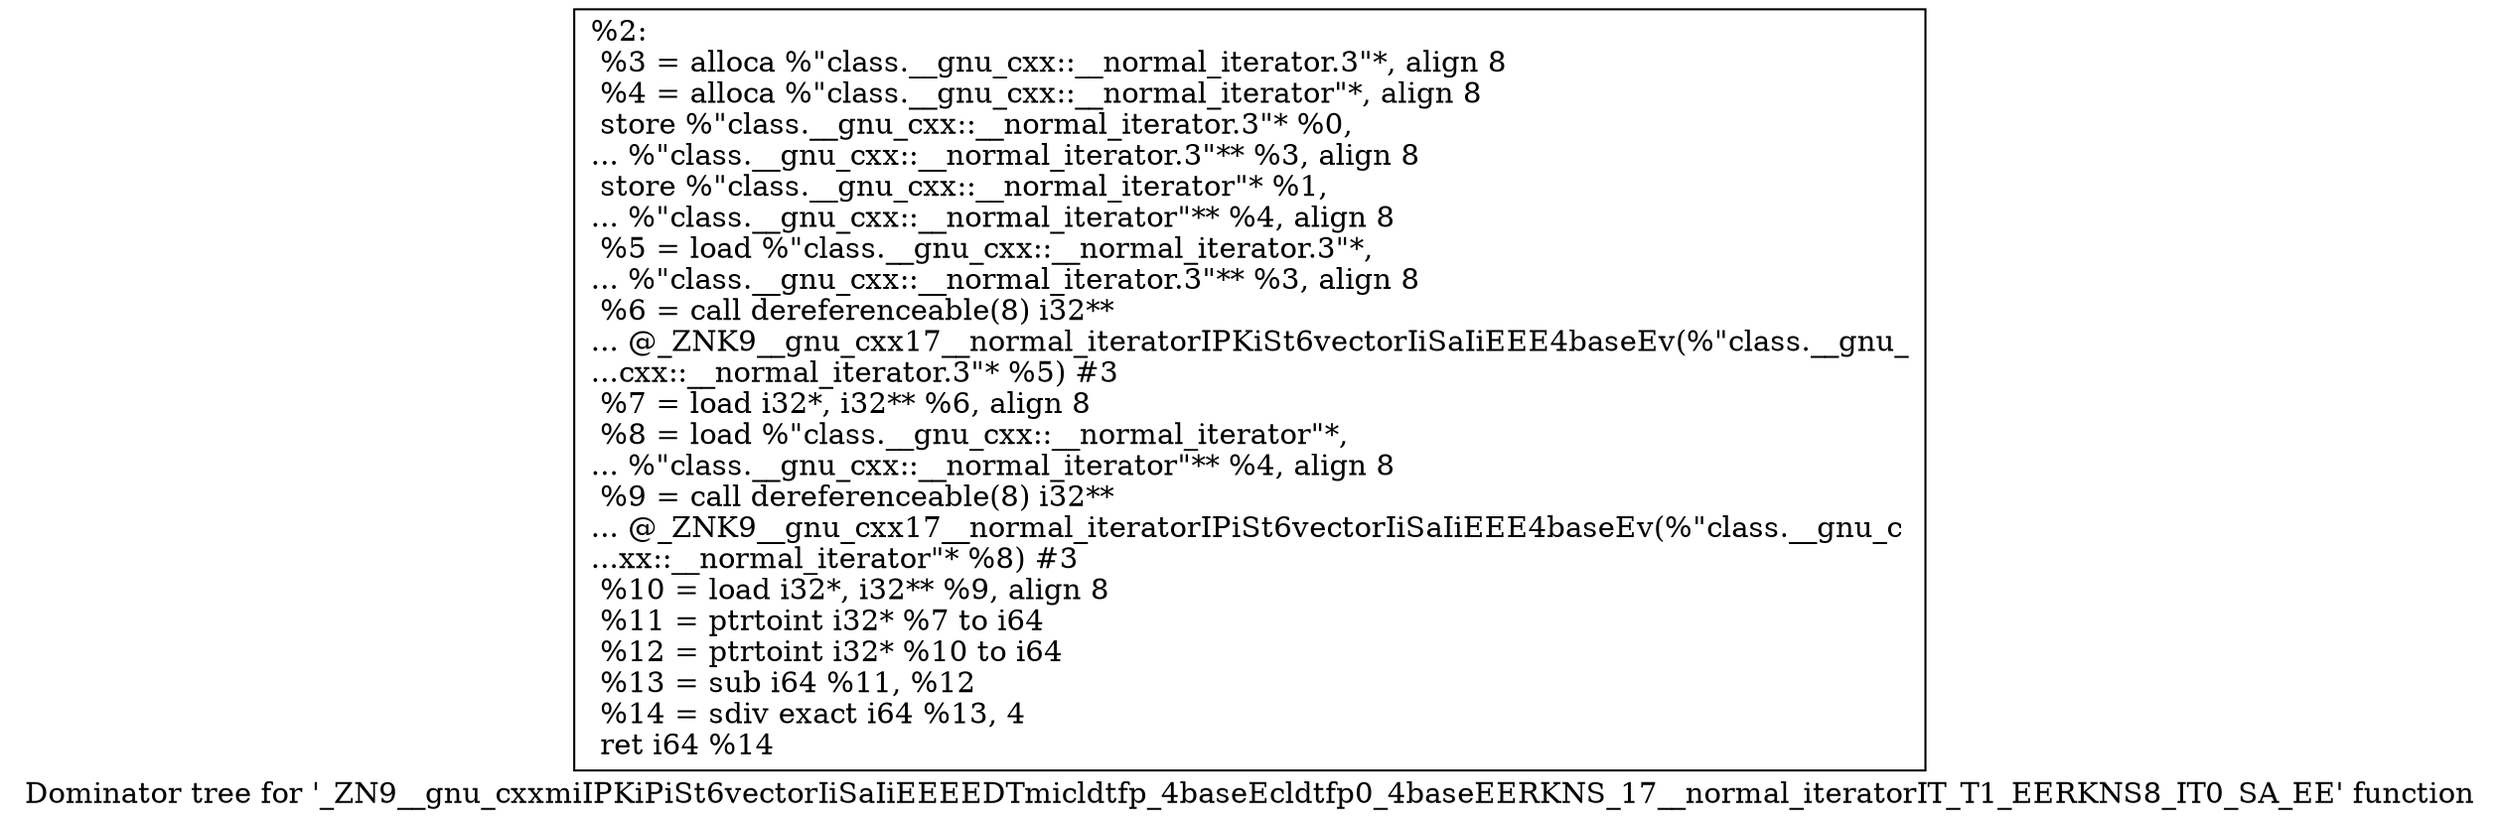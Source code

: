 digraph "Dominator tree for '_ZN9__gnu_cxxmiIPKiPiSt6vectorIiSaIiEEEEDTmicldtfp_4baseEcldtfp0_4baseEERKNS_17__normal_iteratorIT_T1_EERKNS8_IT0_SA_EE' function" {
	label="Dominator tree for '_ZN9__gnu_cxxmiIPKiPiSt6vectorIiSaIiEEEEDTmicldtfp_4baseEcldtfp0_4baseEERKNS_17__normal_iteratorIT_T1_EERKNS8_IT0_SA_EE' function";

	Node0x1476440 [shape=record,label="{%2:\l  %3 = alloca %\"class.__gnu_cxx::__normal_iterator.3\"*, align 8\l  %4 = alloca %\"class.__gnu_cxx::__normal_iterator\"*, align 8\l  store %\"class.__gnu_cxx::__normal_iterator.3\"* %0,\l... %\"class.__gnu_cxx::__normal_iterator.3\"** %3, align 8\l  store %\"class.__gnu_cxx::__normal_iterator\"* %1,\l... %\"class.__gnu_cxx::__normal_iterator\"** %4, align 8\l  %5 = load %\"class.__gnu_cxx::__normal_iterator.3\"*,\l... %\"class.__gnu_cxx::__normal_iterator.3\"** %3, align 8\l  %6 = call dereferenceable(8) i32**\l... @_ZNK9__gnu_cxx17__normal_iteratorIPKiSt6vectorIiSaIiEEE4baseEv(%\"class.__gnu_\l...cxx::__normal_iterator.3\"* %5) #3\l  %7 = load i32*, i32** %6, align 8\l  %8 = load %\"class.__gnu_cxx::__normal_iterator\"*,\l... %\"class.__gnu_cxx::__normal_iterator\"** %4, align 8\l  %9 = call dereferenceable(8) i32**\l... @_ZNK9__gnu_cxx17__normal_iteratorIPiSt6vectorIiSaIiEEE4baseEv(%\"class.__gnu_c\l...xx::__normal_iterator\"* %8) #3\l  %10 = load i32*, i32** %9, align 8\l  %11 = ptrtoint i32* %7 to i64\l  %12 = ptrtoint i32* %10 to i64\l  %13 = sub i64 %11, %12\l  %14 = sdiv exact i64 %13, 4\l  ret i64 %14\l}"];
}
